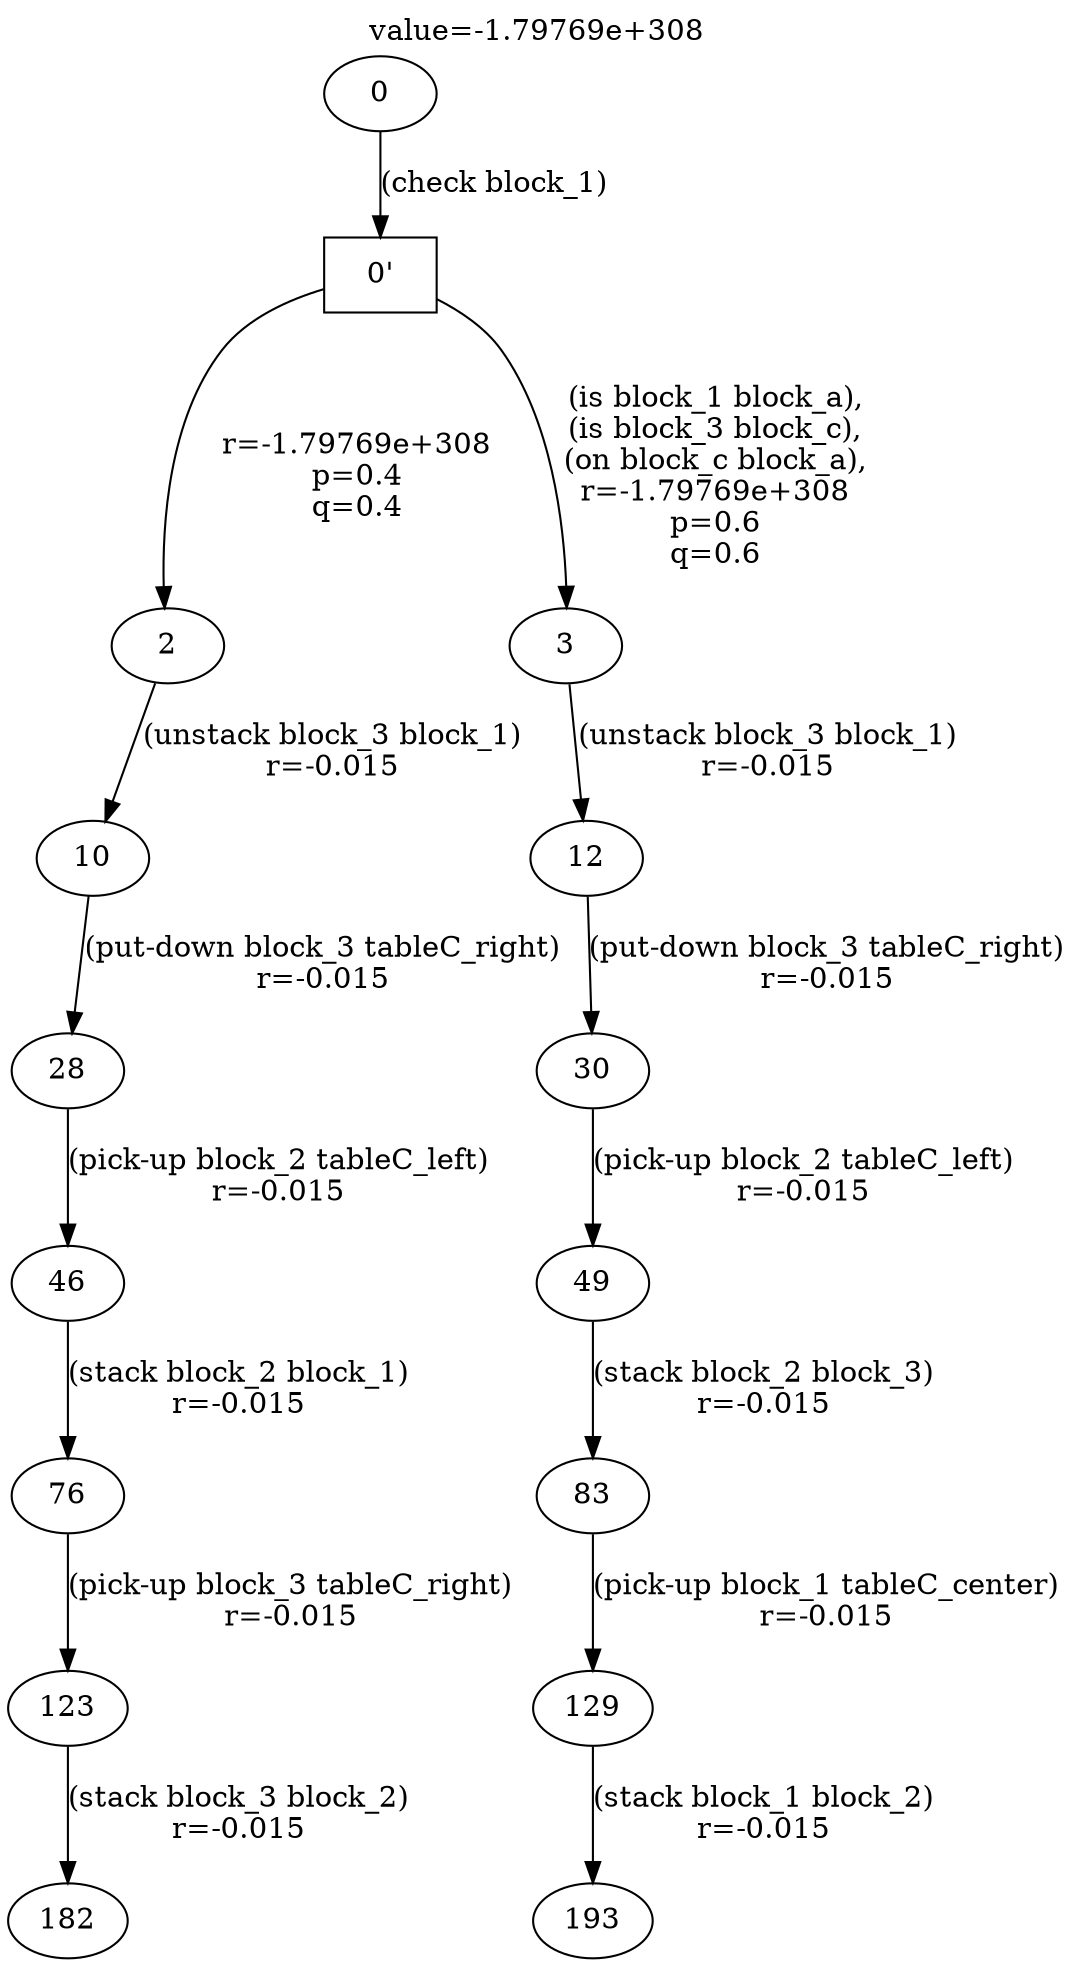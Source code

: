 digraph g{
label="value=-1.79769e+308"
labelloc=top
"0'" [ shape=box ] ;
0->"0'" [ label="(check block_1)" ];
"0'"->2 [ label="
r=-1.79769e+308
p=0.4
q=0.4" ];
2->10 [ label="(unstack block_3 block_1)
r=-0.015" ];
10->28 [ label="(put-down block_3 tableC_right)
r=-0.015" ];
28->46 [ label="(pick-up block_2 tableC_left)
r=-0.015" ];
46->76 [ label="(stack block_2 block_1)
r=-0.015" ];
76->123 [ label="(pick-up block_3 tableC_right)
r=-0.015" ];
123->182 [ label="(stack block_3 block_2)
r=-0.015" ];
"0'"->3 [ label="
(is block_1 block_a),
(is block_3 block_c),
(on block_c block_a),
r=-1.79769e+308
p=0.6
q=0.6" ];
3->12 [ label="(unstack block_3 block_1)
r=-0.015" ];
12->30 [ label="(put-down block_3 tableC_right)
r=-0.015" ];
30->49 [ label="(pick-up block_2 tableC_left)
r=-0.015" ];
49->83 [ label="(stack block_2 block_3)
r=-0.015" ];
83->129 [ label="(pick-up block_1 tableC_center)
r=-0.015" ];
129->193 [ label="(stack block_1 block_2)
r=-0.015" ];
}
